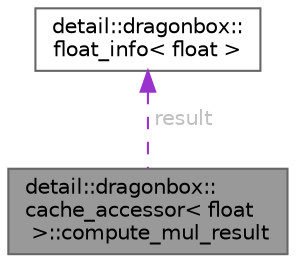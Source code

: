 digraph "detail::dragonbox::cache_accessor&lt; float &gt;::compute_mul_result"
{
 // LATEX_PDF_SIZE
  bgcolor="transparent";
  edge [fontname=Helvetica,fontsize=10,labelfontname=Helvetica,labelfontsize=10];
  node [fontname=Helvetica,fontsize=10,shape=box,height=0.2,width=0.4];
  Node1 [id="Node000001",label="detail::dragonbox::\lcache_accessor\< float\l \>::compute_mul_result",height=0.2,width=0.4,color="gray40", fillcolor="grey60", style="filled", fontcolor="black",tooltip=" "];
  Node2 -> Node1 [id="edge1_Node000001_Node000002",dir="back",color="darkorchid3",style="dashed",tooltip=" ",label=" result",fontcolor="grey" ];
  Node2 [id="Node000002",label="detail::dragonbox::\lfloat_info\< float \>",height=0.2,width=0.4,color="gray40", fillcolor="white", style="filled",URL="$structdetail_1_1dragonbox_1_1float__info_3_01float_01_4.html",tooltip=" "];
}
